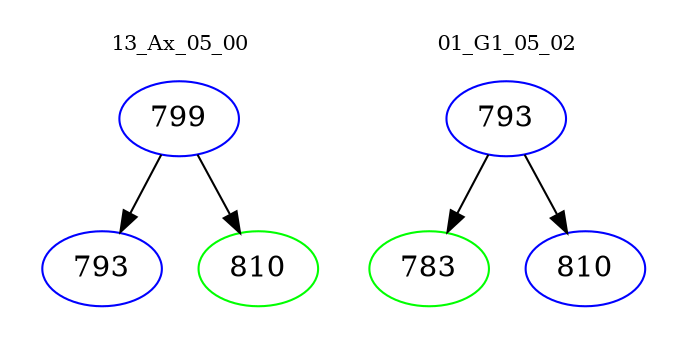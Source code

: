 digraph{
subgraph cluster_0 {
color = white
label = "13_Ax_05_00";
fontsize=10;
T0_799 [label="799", color="blue"]
T0_799 -> T0_793 [color="black"]
T0_793 [label="793", color="blue"]
T0_799 -> T0_810 [color="black"]
T0_810 [label="810", color="green"]
}
subgraph cluster_1 {
color = white
label = "01_G1_05_02";
fontsize=10;
T1_793 [label="793", color="blue"]
T1_793 -> T1_783 [color="black"]
T1_783 [label="783", color="green"]
T1_793 -> T1_810 [color="black"]
T1_810 [label="810", color="blue"]
}
}
